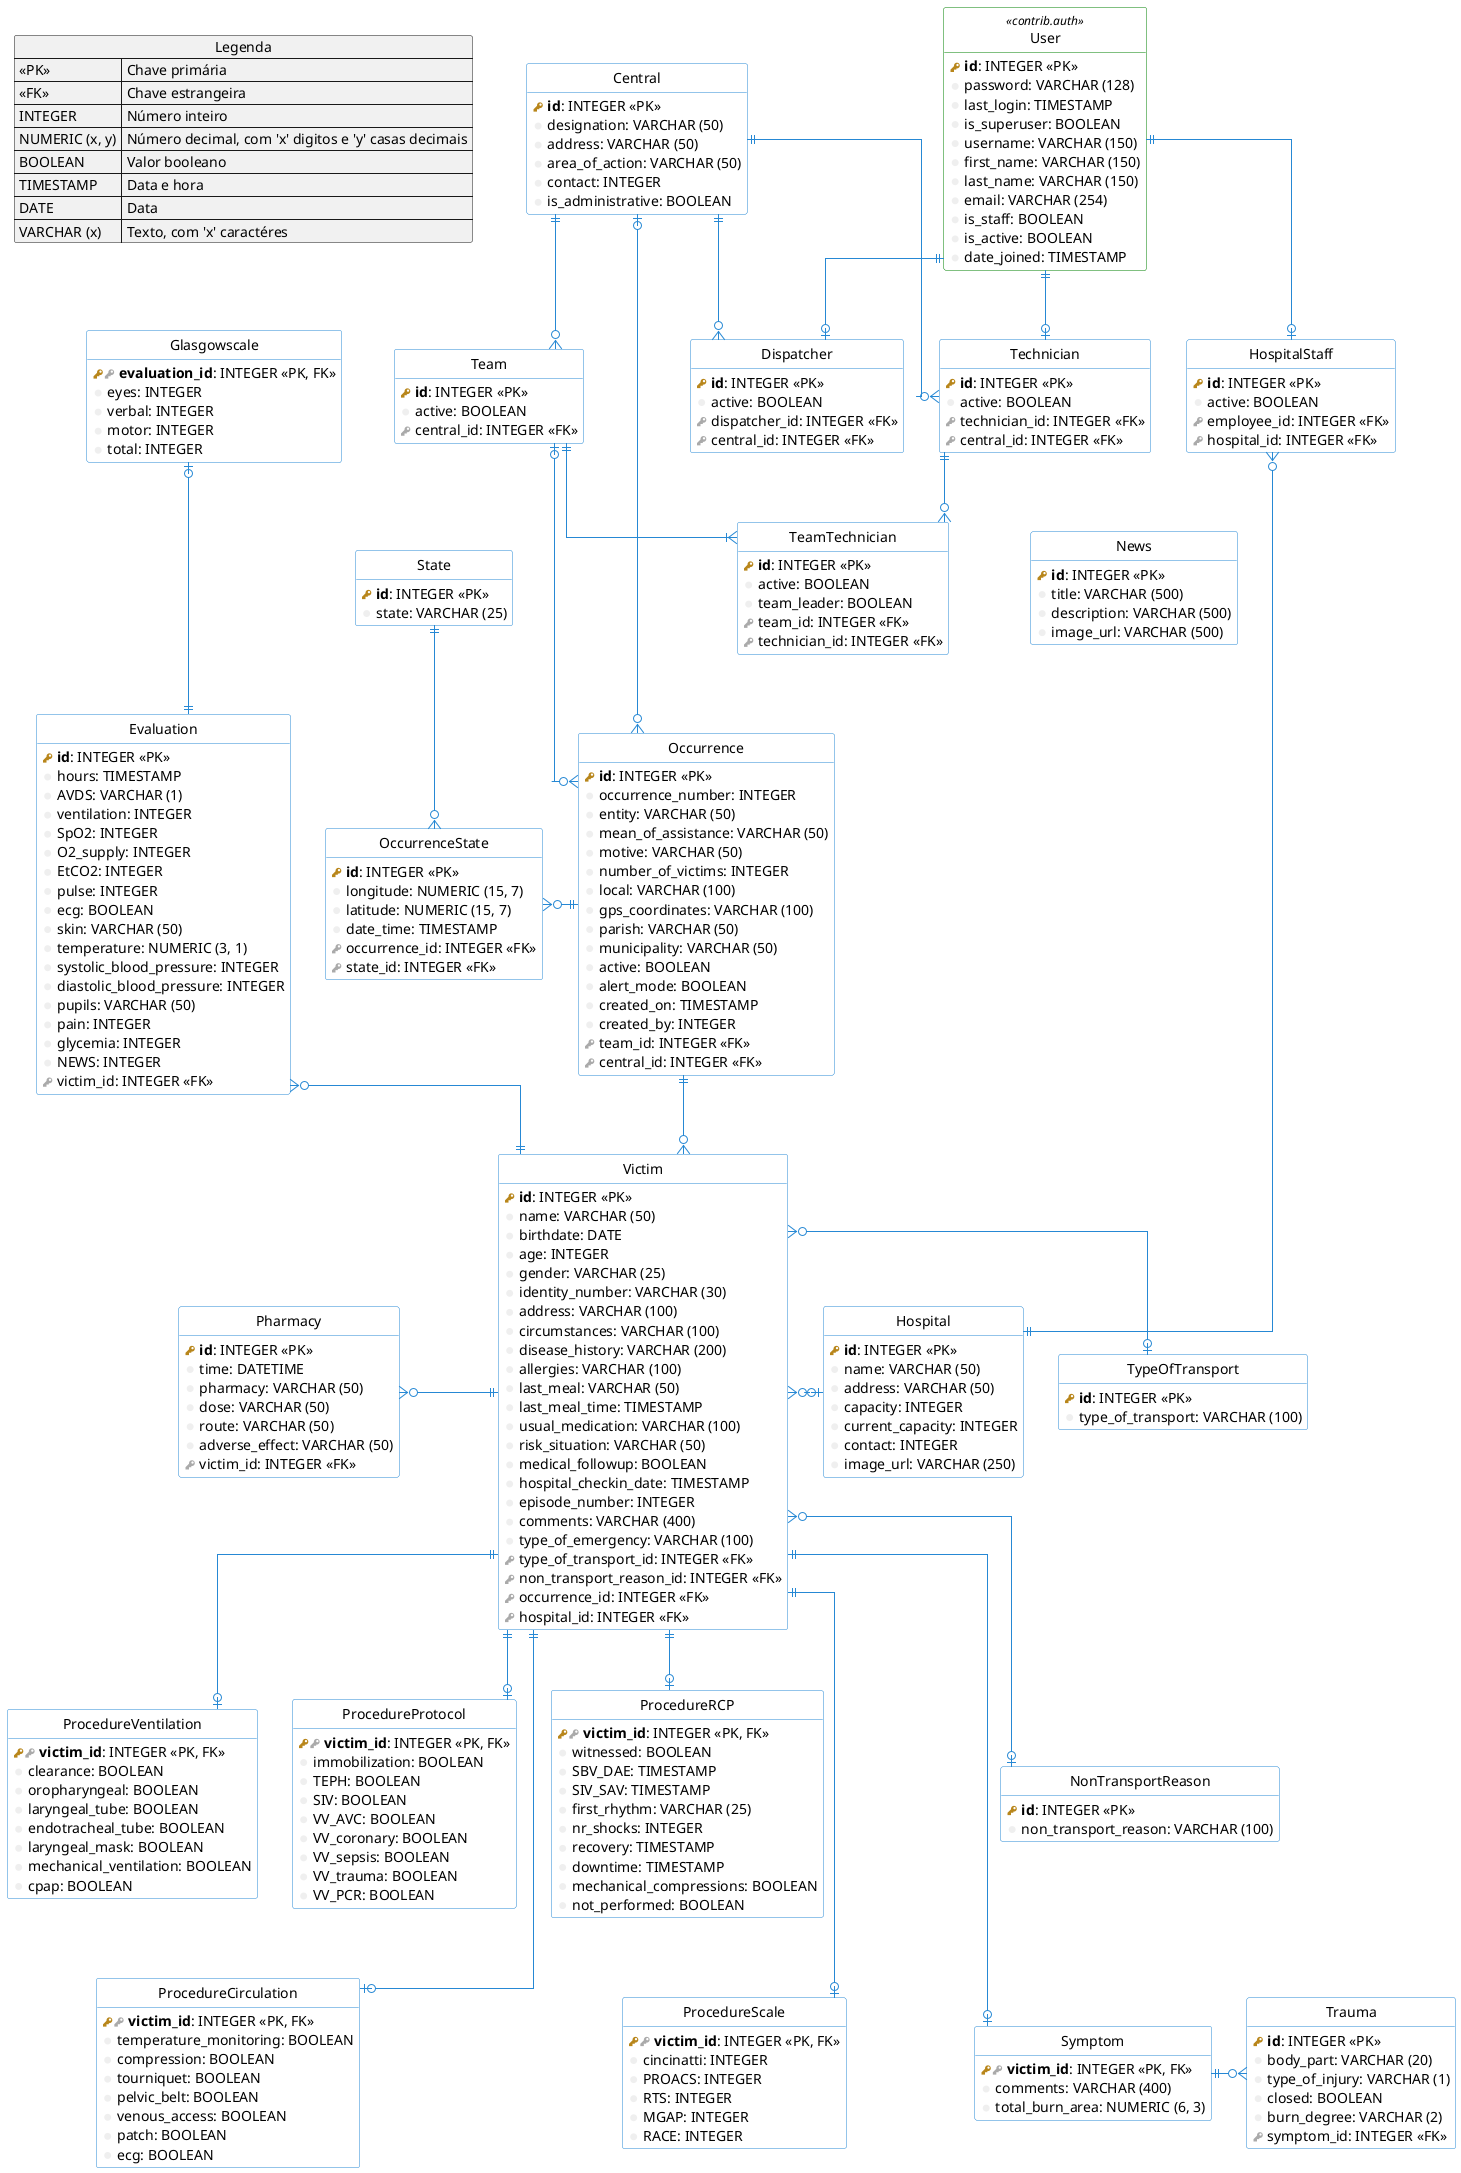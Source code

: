 @startuml
hide empty methods
hide circle
skinparam roundcorner 5
skinparam linetype ortho
skinparam shadowing false
skinparam handwritten false
skinparam class {
    BackgroundColor white
    ArrowColor #2688d4
    BorderColor #2688d4
    BorderColor<<contrib.auth>> green
}

!define primary_key(x) <b><color:#b8861b><&key></color> {field} x</b>
!define foreign_key(x) <color:#aaaaaa><&key></color> {field} x
!define primary_foreign_key(x) <b><color:#b8861b><&key></color><color:#aaaaaa><&key></color> {field} x</b>
!define column(x) <color:#efefef><&media-record></color> {field} x
!define table(x) entity x << (T, white) >>
!define tableAuth(x) entity x <<contrib.auth>>

json Legenda {
   "<<PK>>": "Chave primária",
   "<<FK>>": "Chave estrangeira",
   "INTEGER": "Número inteiro",
   "NUMERIC (x, y)": "Número decimal, com 'x' digitos e 'y' casas decimais",
   "BOOLEAN": "Valor booleano",
   "TIMESTAMP": "Data e hora",
   "DATE": "Data",
   "VARCHAR (x)": "Texto, com 'x' caractéres"
}

tableAuth( User ) {
  primary_key( id ): INTEGER <<PK>>
  column( password ): VARCHAR (128)
  column( last_login ): TIMESTAMP
  column( is_superuser ): BOOLEAN
  column( username ): VARCHAR (150)
  column( first_name ): VARCHAR (150)
  column( last_name ): VARCHAR (150)
  column( email ): VARCHAR (254)
  column( is_staff ): BOOLEAN
  column( is_active ): BOOLEAN
  column( date_joined ): TIMESTAMP
}

table( Central ) {
  primary_key( id ): INTEGER <<PK>>
  column( designation ): VARCHAR (50)
  column( address ): VARCHAR (50)
  column( area_of_action ): VARCHAR (50)
  column( contact ): INTEGER
  column( is_administrative ): BOOLEAN
}

table( Team ) {
  primary_key( id ): INTEGER <<PK>>
  column( active ): BOOLEAN
  foreign_key( central_id ): INTEGER <<FK>>
}

table( Technician ) {
  primary_key( id ): INTEGER <<PK>>
  column( active ): BOOLEAN
  foreign_key( technician_id ): INTEGER <<FK>>
  foreign_key( central_id ): INTEGER <<FK>>
}

table( TeamTechnician ) {
  primary_key( id ): INTEGER <<PK>>
  column( active ): BOOLEAN
  column( team_leader ): BOOLEAN
  foreign_key( team_id ): INTEGER <<FK>>
  foreign_key( technician_id ): INTEGER <<FK>>
}

table( Dispatcher ) {
  primary_key( id ): INTEGER <<PK>>
  column( active ): BOOLEAN
  foreign_key( dispatcher_id ): INTEGER <<FK>>
  foreign_key( central_id ): INTEGER <<FK>>
}

table( Hospital ) {
  primary_key( id ): INTEGER <<PK>>
  column( name ): VARCHAR (50)
  column( address ): VARCHAR (50)
  column( capacity ): INTEGER
  column( current_capacity ): INTEGER
  column( contact ): INTEGER
  column( image_url ): VARCHAR (250)
}

table( HospitalStaff ) {
  primary_key( id ): INTEGER <<PK>>
  column( active ): BOOLEAN
  foreign_key( employee_id ): INTEGER <<FK>>
  foreign_key( hospital_id ): INTEGER <<FK>>
}

table( Occurrence ) {
  primary_key( id ): INTEGER <<PK>>
  column( occurrence_number ): INTEGER
  column( entity ): VARCHAR (50)
  column( mean_of_assistance ): VARCHAR (50)
  column( motive ): VARCHAR (50)
  column( number_of_victims ): INTEGER
  column( local ): VARCHAR (100)
  column( gps_coordinates ): VARCHAR (100)
  column( parish ): VARCHAR (50)
  column( municipality ): VARCHAR (50)
  column( active ): BOOLEAN
  column( alert_mode ): BOOLEAN
  column( created_on ): TIMESTAMP
  column( created_by ): INTEGER
  foreign_key( team_id ): INTEGER <<FK>>
  foreign_key( central_id ): INTEGER <<FK>>
}

table( State ) {
  primary_key( id ): INTEGER <<PK>>
  column( state ): VARCHAR (25)
}

table( OccurrenceState ) {
  primary_key( id ): INTEGER <<PK>>
  column( longitude ): NUMERIC (15, 7)
  column( latitude ): NUMERIC (15, 7)
  column( date_time ): TIMESTAMP
  foreign_key( occurrence_id ): INTEGER <<FK>>
  foreign_key( state_id ): INTEGER <<FK>>
}

table( TypeOfTransport ) {
  primary_key( id ): INTEGER <<PK>>
  column( type_of_transport ): VARCHAR (100)
}

table( NonTransportReason ) {
  primary_key( id ): INTEGER <<PK>>
  column( non_transport_reason ): VARCHAR (100)
}

table( Victim ) {
  primary_key( id ): INTEGER <<PK>>
  column( name ): VARCHAR (50)
  column( birthdate ): DATE
  column( age ): INTEGER
  column( gender ): VARCHAR (25)
  column( identity_number ): VARCHAR (30)
  column( address ): VARCHAR (100)
  column( circumstances ): VARCHAR (100)
  column( disease_history ): VARCHAR (200)
  column( allergies ): VARCHAR (100)
  column( last_meal ): VARCHAR (50)
  column( last_meal_time ): TIMESTAMP
  column( usual_medication ): VARCHAR (100)
  column( risk_situation ): VARCHAR (50)
  column( medical_followup ): BOOLEAN
  column( hospital_checkin_date ): TIMESTAMP
  column( episode_number ): INTEGER
  column( comments ): VARCHAR (400)
  column( type_of_emergency ): VARCHAR (100)
  foreign_key( type_of_transport_id ): INTEGER <<FK>>
  foreign_key( non_transport_reason_id ): INTEGER <<FK>>
  foreign_key( occurrence_id ): INTEGER <<FK>>
  foreign_key( hospital_id ): INTEGER <<FK>>
}

table( Evaluation ) {
  primary_key( id ): INTEGER <<PK>>
  column( hours ): TIMESTAMP
  column( AVDS ): VARCHAR (1)
  column( ventilation ): INTEGER
  column( SpO2 ): INTEGER
  column( O2_supply ): INTEGER
  column( EtCO2 ): INTEGER
  column( pulse ): INTEGER
  column( ecg ): BOOLEAN
  column( skin ): VARCHAR (50)
  column( temperature ): NUMERIC (3, 1)
  column( systolic_blood_pressure ): INTEGER
  column( diastolic_blood_pressure ): INTEGER
  column( pupils ): VARCHAR (50)
  column( pain ): INTEGER
  column( glycemia ): INTEGER
  column( NEWS ): INTEGER
  foreign_key( victim_id ): INTEGER <<FK>>
}

table( Glasgowscale ) {
  primary_foreign_key( evaluation_id ): INTEGER <<PK, FK>>
  column( eyes ): INTEGER
  column( verbal ): INTEGER
  column( motor ): INTEGER
  column( total ): INTEGER
}

table( Pharmacy ) {
  primary_key( id ): INTEGER <<PK>>
  column( time ): DATETIME
  column( pharmacy ): VARCHAR (50)
  column( dose ): VARCHAR (50)
  column( route ): VARCHAR (50)
  column( adverse_effect ): VARCHAR (50)
  foreign_key( victim_id ): INTEGER <<FK>>
}

table( Symptom ) {
  primary_foreign_key( victim_id ): INTEGER <<PK, FK>>
  column( comments ): VARCHAR (400)
  column( total_burn_area ): NUMERIC (6, 3)
}

table( Trauma ) {
  primary_key( id ): INTEGER <<PK>>
  column( body_part ): VARCHAR (20)
  column( type_of_injury ): VARCHAR (1)
  column( closed ): BOOLEAN
  column( burn_degree ): VARCHAR (2)
  foreign_key( symptom_id ): INTEGER <<FK>>
}

table( ProcedureRCP ) {
  primary_foreign_key( victim_id ): INTEGER <<PK, FK>>
  column( witnessed ): BOOLEAN
  column( SBV_DAE ): TIMESTAMP
  column( SIV_SAV ): TIMESTAMP
  column( first_rhythm ): VARCHAR (25)
  column( nr_shocks ): INTEGER
  column( recovery ): TIMESTAMP
  column( downtime ): TIMESTAMP
  column( mechanical_compressions ): BOOLEAN
  column( not_performed ): BOOLEAN
}

table( ProcedureVentilation ) {
  primary_foreign_key( victim_id ): INTEGER <<PK, FK>>
  column( clearance ): BOOLEAN
  column( oropharyngeal ): BOOLEAN
  column( laryngeal_tube ): BOOLEAN
  column( endotracheal_tube ): BOOLEAN
  column( laryngeal_mask ): BOOLEAN
  column( mechanical_ventilation ): BOOLEAN
  column( cpap ): BOOLEAN
}

table( ProcedureProtocol ) {
  primary_foreign_key( victim_id ): INTEGER <<PK, FK>>
  column( immobilization ): BOOLEAN
  column( TEPH ): BOOLEAN
  column( SIV ): BOOLEAN
  column( VV_AVC ): BOOLEAN
  column( VV_coronary ): BOOLEAN
  column( VV_sepsis ): BOOLEAN
  column( VV_trauma ): BOOLEAN
  column( VV_PCR ): BOOLEAN
}

table( ProcedureCirculation ) {
  primary_foreign_key( victim_id ): INTEGER <<PK, FK>>
  column( temperature_monitoring ): BOOLEAN
  column( compression ): BOOLEAN
  column( tourniquet ): BOOLEAN
  column( pelvic_belt ): BOOLEAN
  column( venous_access ): BOOLEAN
  column( patch ): BOOLEAN
  column( ecg ): BOOLEAN
}

table( ProcedureScale ) {
  primary_foreign_key( victim_id ): INTEGER <<PK, FK>>
  column( cincinatti ): INTEGER
  column( PROACS ): INTEGER
  column( RTS ): INTEGER
  column( MGAP ): INTEGER
  column( RACE ): INTEGER
}

table( News ) {
  primary_key( id ): INTEGER <<PK>>
  column( title ): VARCHAR (500)
  column( description ): VARCHAR (500)
  column( image_url ): VARCHAR (500)
}

User ||-d-o| Technician
User ||-d-o| Dispatcher
User ||-d-o| HospitalStaff
Central ||-d-o{ Team
Central ||-d-o{ Technician
Central ||-d-o{ Dispatcher
Team ||-r-|{ TeamTechnician
Technician ||-d-o{ TeamTechnician
HospitalStaff }o--|| Hospital
Occurrence }o-u-o| Team
Occurrence }o-u-o| Central
OccurrenceState }o-r-|| Occurrence
OccurrenceState }o-u-|| State
Occurrence ||-d-o{ Victim
Victim ||-l-o{ Evaluation
Victim ||-l-o{ Pharmacy
Victim ||-d-o| ProcedureRCP
Victim ||-d-o| ProcedureCirculation
Victim ||-d-o| ProcedureProtocol
Victim ||-d-o| ProcedureScale
Victim ||-d-o| ProcedureVentilation
Victim ||-r-o| Symptom
Victim }o-r-o| NonTransportReason
Victim }o-r-o| TypeOfTransport
Victim }o-r-o| Hospital
Trauma }o-l-|| Symptom
Evaluation ||-u-o| Glasgowscale
TypeOfTransport -[hidden]d- NonTransportReason
NonTransportReason -[hidden]d- Symptom
Evaluation -[hidden]d- Pharmacy
ProcedureRCP-[hidden]d- ProcedureScale
ProcedureRCP-[hidden]d- ProcedureCirculation
Team -[hidden]d- State
HospitalStaff -[hidden]d- News

Legenda -[hidden]r- Central
Legenda -[hidden]d- Glasgowscale
@enduml